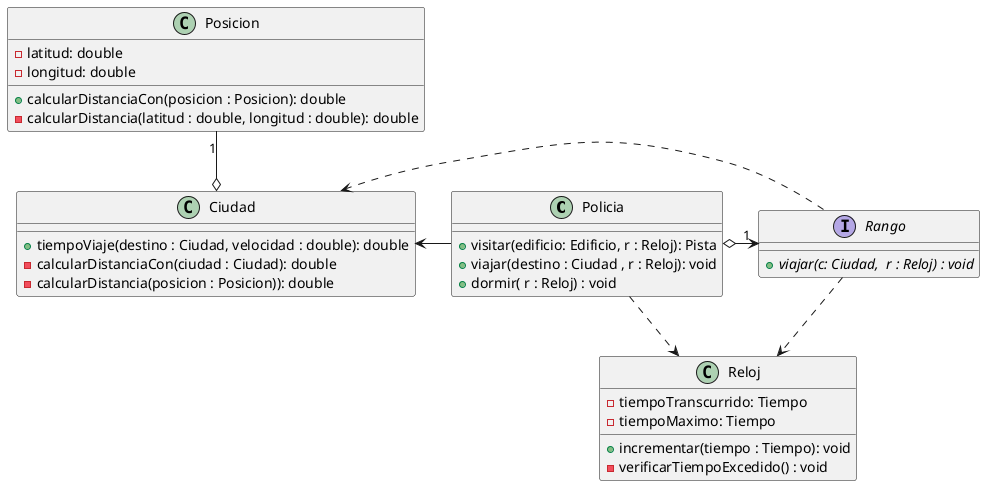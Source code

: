 @startuml

Policia -up> Ciudad
Policia o-> "1" Rango
Policia ..> Reloj
Rango .> Reloj
Rango .> Ciudad
Posicion "1" --o Ciudad


interface Rango {
    {abstract} + viajar(c: Ciudad,  r : Reloj) : void
}

class Policia {
    + visitar(edificio: Edificio, r : Reloj): Pista
    + viajar(destino : Ciudad , r : Reloj): void
    + dormir( r : Reloj) : void
}

class Ciudad {
    + tiempoViaje(destino : Ciudad, velocidad : double): double
    - calcularDistanciaCon(ciudad : Ciudad): double
    - calcularDistancia(posicion : Posicion)): double
}

class Posicion {
    - latitud: double
    - longitud: double
    + calcularDistanciaCon(posicion : Posicion): double
    - calcularDistancia(latitud : double, longitud : double): double
}

class Reloj{
    - tiempoTranscurrido: Tiempo
    - tiempoMaximo: Tiempo
    + incrementar(tiempo : Tiempo): void
    - verificarTiempoExcedido() : void
}

@enduml

